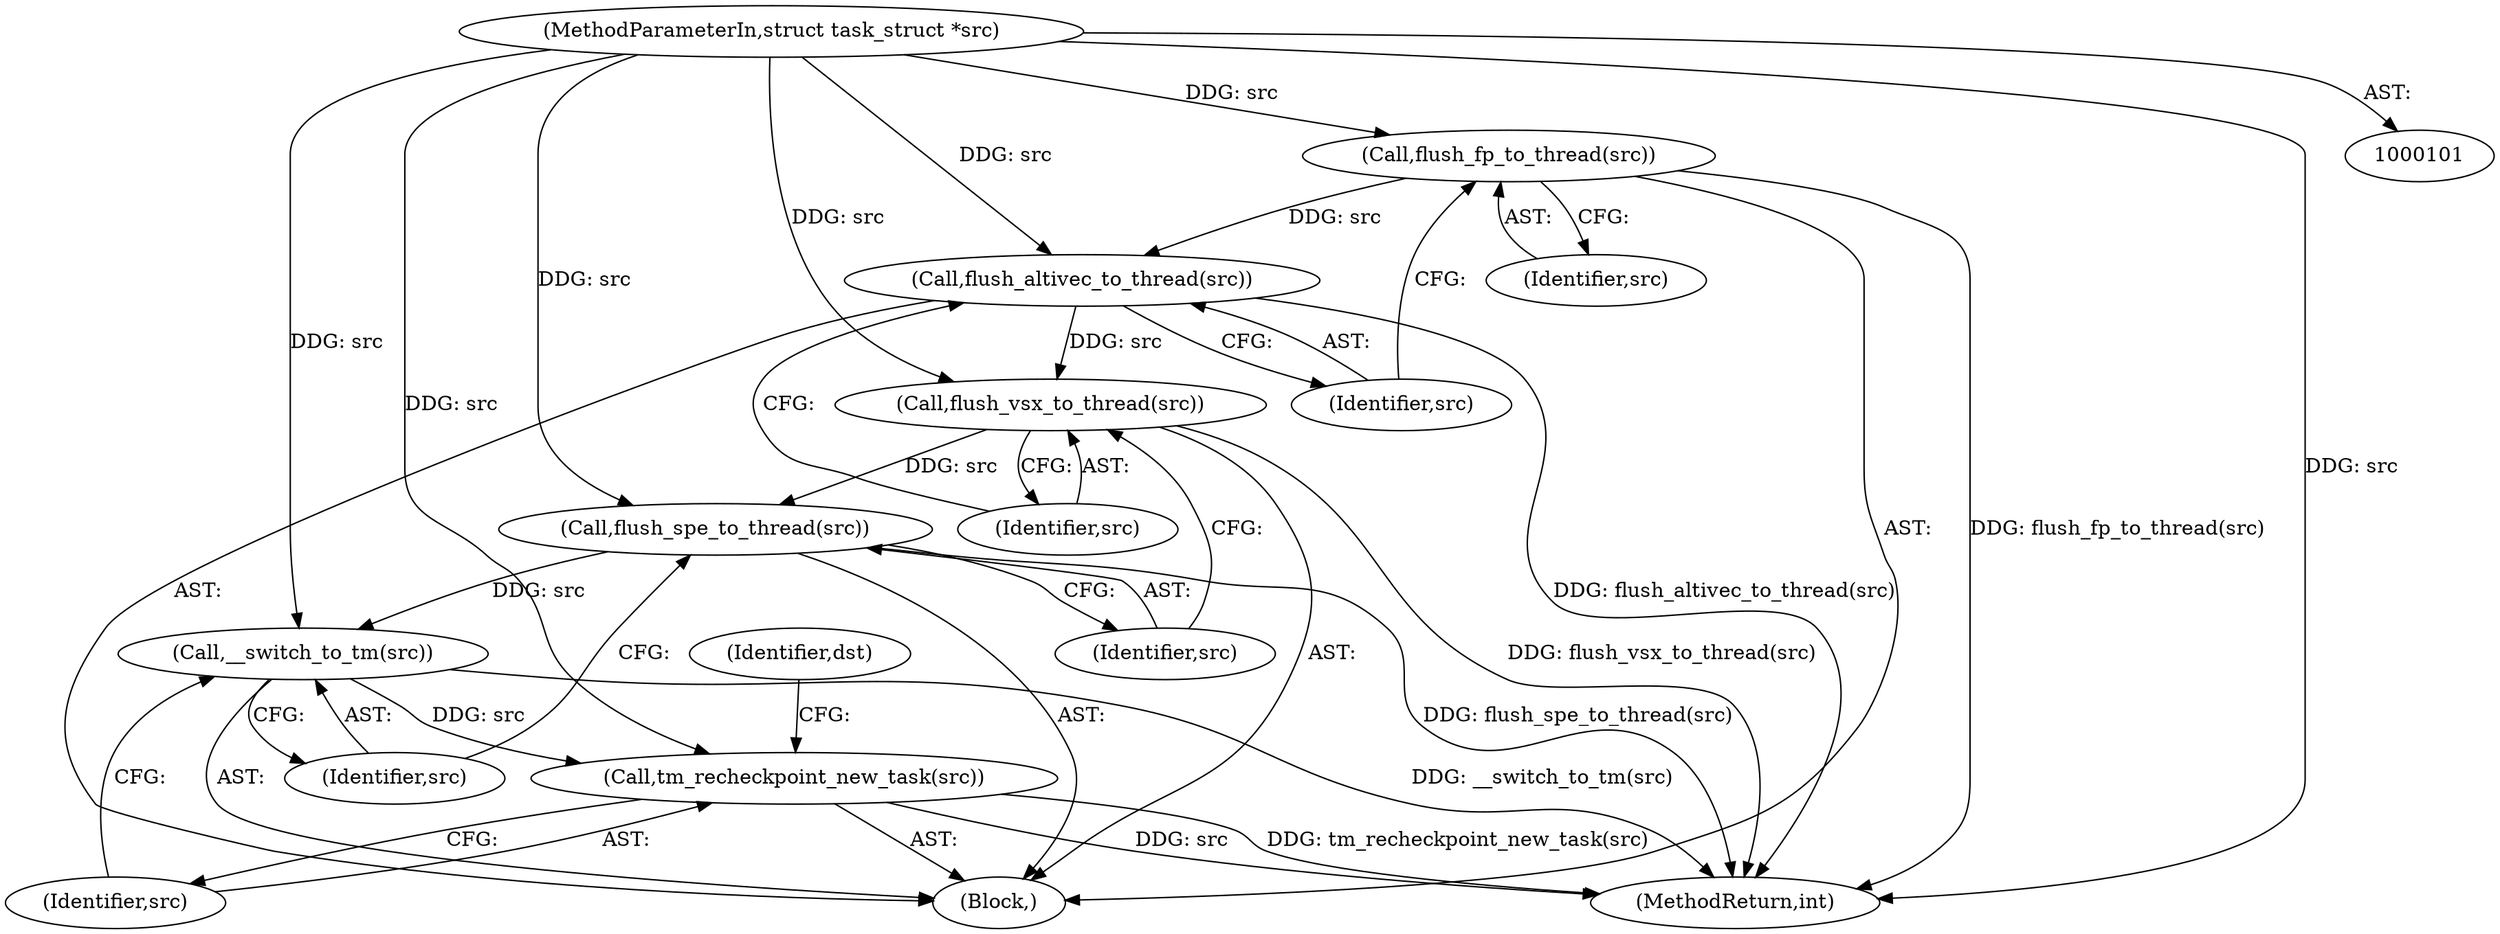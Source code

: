 digraph "0_linux_621b5060e823301d0cba4cb52a7ee3491922d291@API" {
"1000105" [label="(Call,flush_fp_to_thread(src))"];
"1000103" [label="(MethodParameterIn,struct task_struct *src)"];
"1000107" [label="(Call,flush_altivec_to_thread(src))"];
"1000109" [label="(Call,flush_vsx_to_thread(src))"];
"1000111" [label="(Call,flush_spe_to_thread(src))"];
"1000113" [label="(Call,__switch_to_tm(src))"];
"1000115" [label="(Call,tm_recheckpoint_new_task(src))"];
"1000105" [label="(Call,flush_fp_to_thread(src))"];
"1000113" [label="(Call,__switch_to_tm(src))"];
"1000111" [label="(Call,flush_spe_to_thread(src))"];
"1000108" [label="(Identifier,src)"];
"1000110" [label="(Identifier,src)"];
"1000112" [label="(Identifier,src)"];
"1000116" [label="(Identifier,src)"];
"1000107" [label="(Call,flush_altivec_to_thread(src))"];
"1000109" [label="(Call,flush_vsx_to_thread(src))"];
"1000104" [label="(Block,)"];
"1000114" [label="(Identifier,src)"];
"1000115" [label="(Call,tm_recheckpoint_new_task(src))"];
"1000119" [label="(Identifier,dst)"];
"1000103" [label="(MethodParameterIn,struct task_struct *src)"];
"1000126" [label="(MethodReturn,int)"];
"1000106" [label="(Identifier,src)"];
"1000105" -> "1000104"  [label="AST: "];
"1000105" -> "1000106"  [label="CFG: "];
"1000106" -> "1000105"  [label="AST: "];
"1000108" -> "1000105"  [label="CFG: "];
"1000105" -> "1000126"  [label="DDG: flush_fp_to_thread(src)"];
"1000103" -> "1000105"  [label="DDG: src"];
"1000105" -> "1000107"  [label="DDG: src"];
"1000103" -> "1000101"  [label="AST: "];
"1000103" -> "1000126"  [label="DDG: src"];
"1000103" -> "1000107"  [label="DDG: src"];
"1000103" -> "1000109"  [label="DDG: src"];
"1000103" -> "1000111"  [label="DDG: src"];
"1000103" -> "1000113"  [label="DDG: src"];
"1000103" -> "1000115"  [label="DDG: src"];
"1000107" -> "1000104"  [label="AST: "];
"1000107" -> "1000108"  [label="CFG: "];
"1000108" -> "1000107"  [label="AST: "];
"1000110" -> "1000107"  [label="CFG: "];
"1000107" -> "1000126"  [label="DDG: flush_altivec_to_thread(src)"];
"1000107" -> "1000109"  [label="DDG: src"];
"1000109" -> "1000104"  [label="AST: "];
"1000109" -> "1000110"  [label="CFG: "];
"1000110" -> "1000109"  [label="AST: "];
"1000112" -> "1000109"  [label="CFG: "];
"1000109" -> "1000126"  [label="DDG: flush_vsx_to_thread(src)"];
"1000109" -> "1000111"  [label="DDG: src"];
"1000111" -> "1000104"  [label="AST: "];
"1000111" -> "1000112"  [label="CFG: "];
"1000112" -> "1000111"  [label="AST: "];
"1000114" -> "1000111"  [label="CFG: "];
"1000111" -> "1000126"  [label="DDG: flush_spe_to_thread(src)"];
"1000111" -> "1000113"  [label="DDG: src"];
"1000113" -> "1000104"  [label="AST: "];
"1000113" -> "1000114"  [label="CFG: "];
"1000114" -> "1000113"  [label="AST: "];
"1000116" -> "1000113"  [label="CFG: "];
"1000113" -> "1000126"  [label="DDG: __switch_to_tm(src)"];
"1000113" -> "1000115"  [label="DDG: src"];
"1000115" -> "1000104"  [label="AST: "];
"1000115" -> "1000116"  [label="CFG: "];
"1000116" -> "1000115"  [label="AST: "];
"1000119" -> "1000115"  [label="CFG: "];
"1000115" -> "1000126"  [label="DDG: tm_recheckpoint_new_task(src)"];
"1000115" -> "1000126"  [label="DDG: src"];
}
